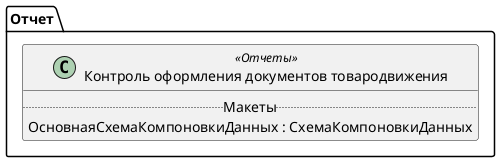 ﻿@startuml КонтрольОформленияДокументовТовародвижений
'!include templates.wsd
'..\include templates.wsd
class Отчет.КонтрольОформленияДокументовТовародвижений as "Контроль оформления документов товародвижения" <<Отчеты>>
{
..Макеты..
ОсновнаяСхемаКомпоновкиДанных : СхемаКомпоновкиДанных
}
@enduml
